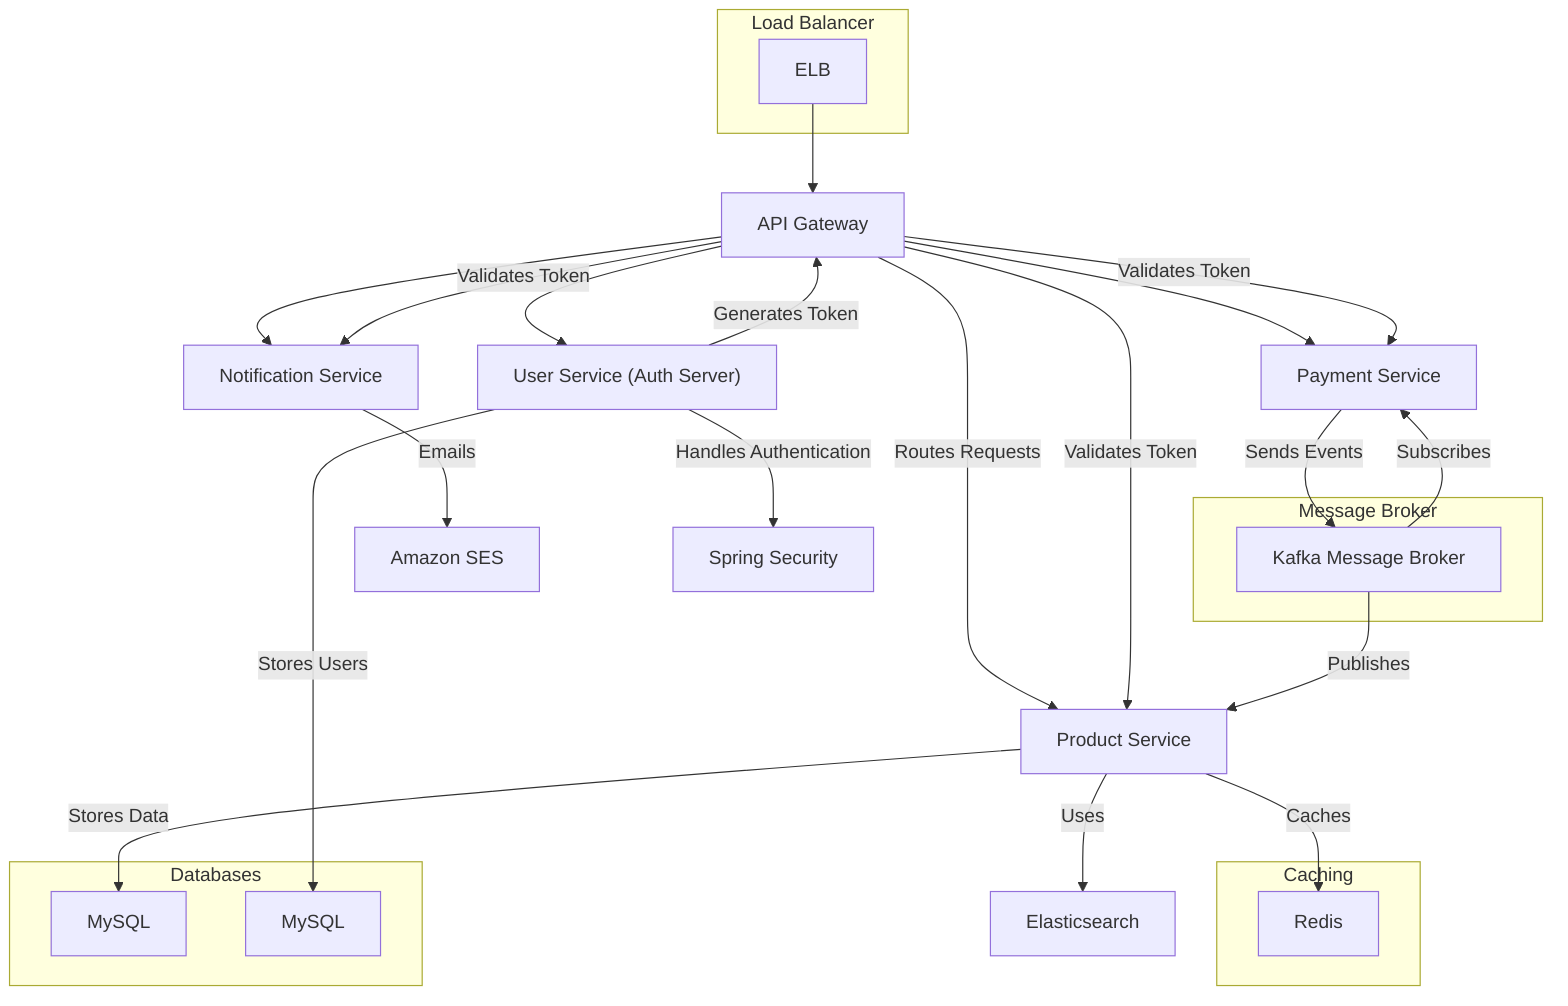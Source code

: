 graph TD;
    
    %% API Gateway and Load Balancer
    A["API Gateway"] -->|Routes Requests| B["Product Service"];
    A --> C["Payment Service"];
    A --> D["Notification Service"];
    A --> E["User Service (Auth Server)"];

    %% Product Service (Includes Order & Cart)
    B -->|Uses| F["Elasticsearch"];
    B -->|Stores Data| G["MySQL"];
    B -->|Caches| H["Redis"];
    
    %% Payment Service
    C -->|Sends Events| I["Kafka Message Broker"];

    %% Notification Service
    D -->|Emails| J["Amazon SES"];

    %% User Service (Auth Server)
    E -->|Handles Authentication| K["Spring Security"];
    E -->|Stores Users| L["MySQL"];

    %% Connections
    E -->|Generates Token| A;
    A -->|Validates Token| B;
    A -->|Validates Token| C;
    A -->|Validates Token| D;

    %% Load Balancer
    subgraph Load Balancer
        M["ELB"]
    end
    M --> A;

    %% Caching
    subgraph Caching
        H;
    end

    %% Databases
    subgraph Databases
        G;
        L;
    end

    %% Message Broker
    subgraph Message Broker
        I;
    end

    I -->|Publishes| B;
    I -->|Subscribes| C;